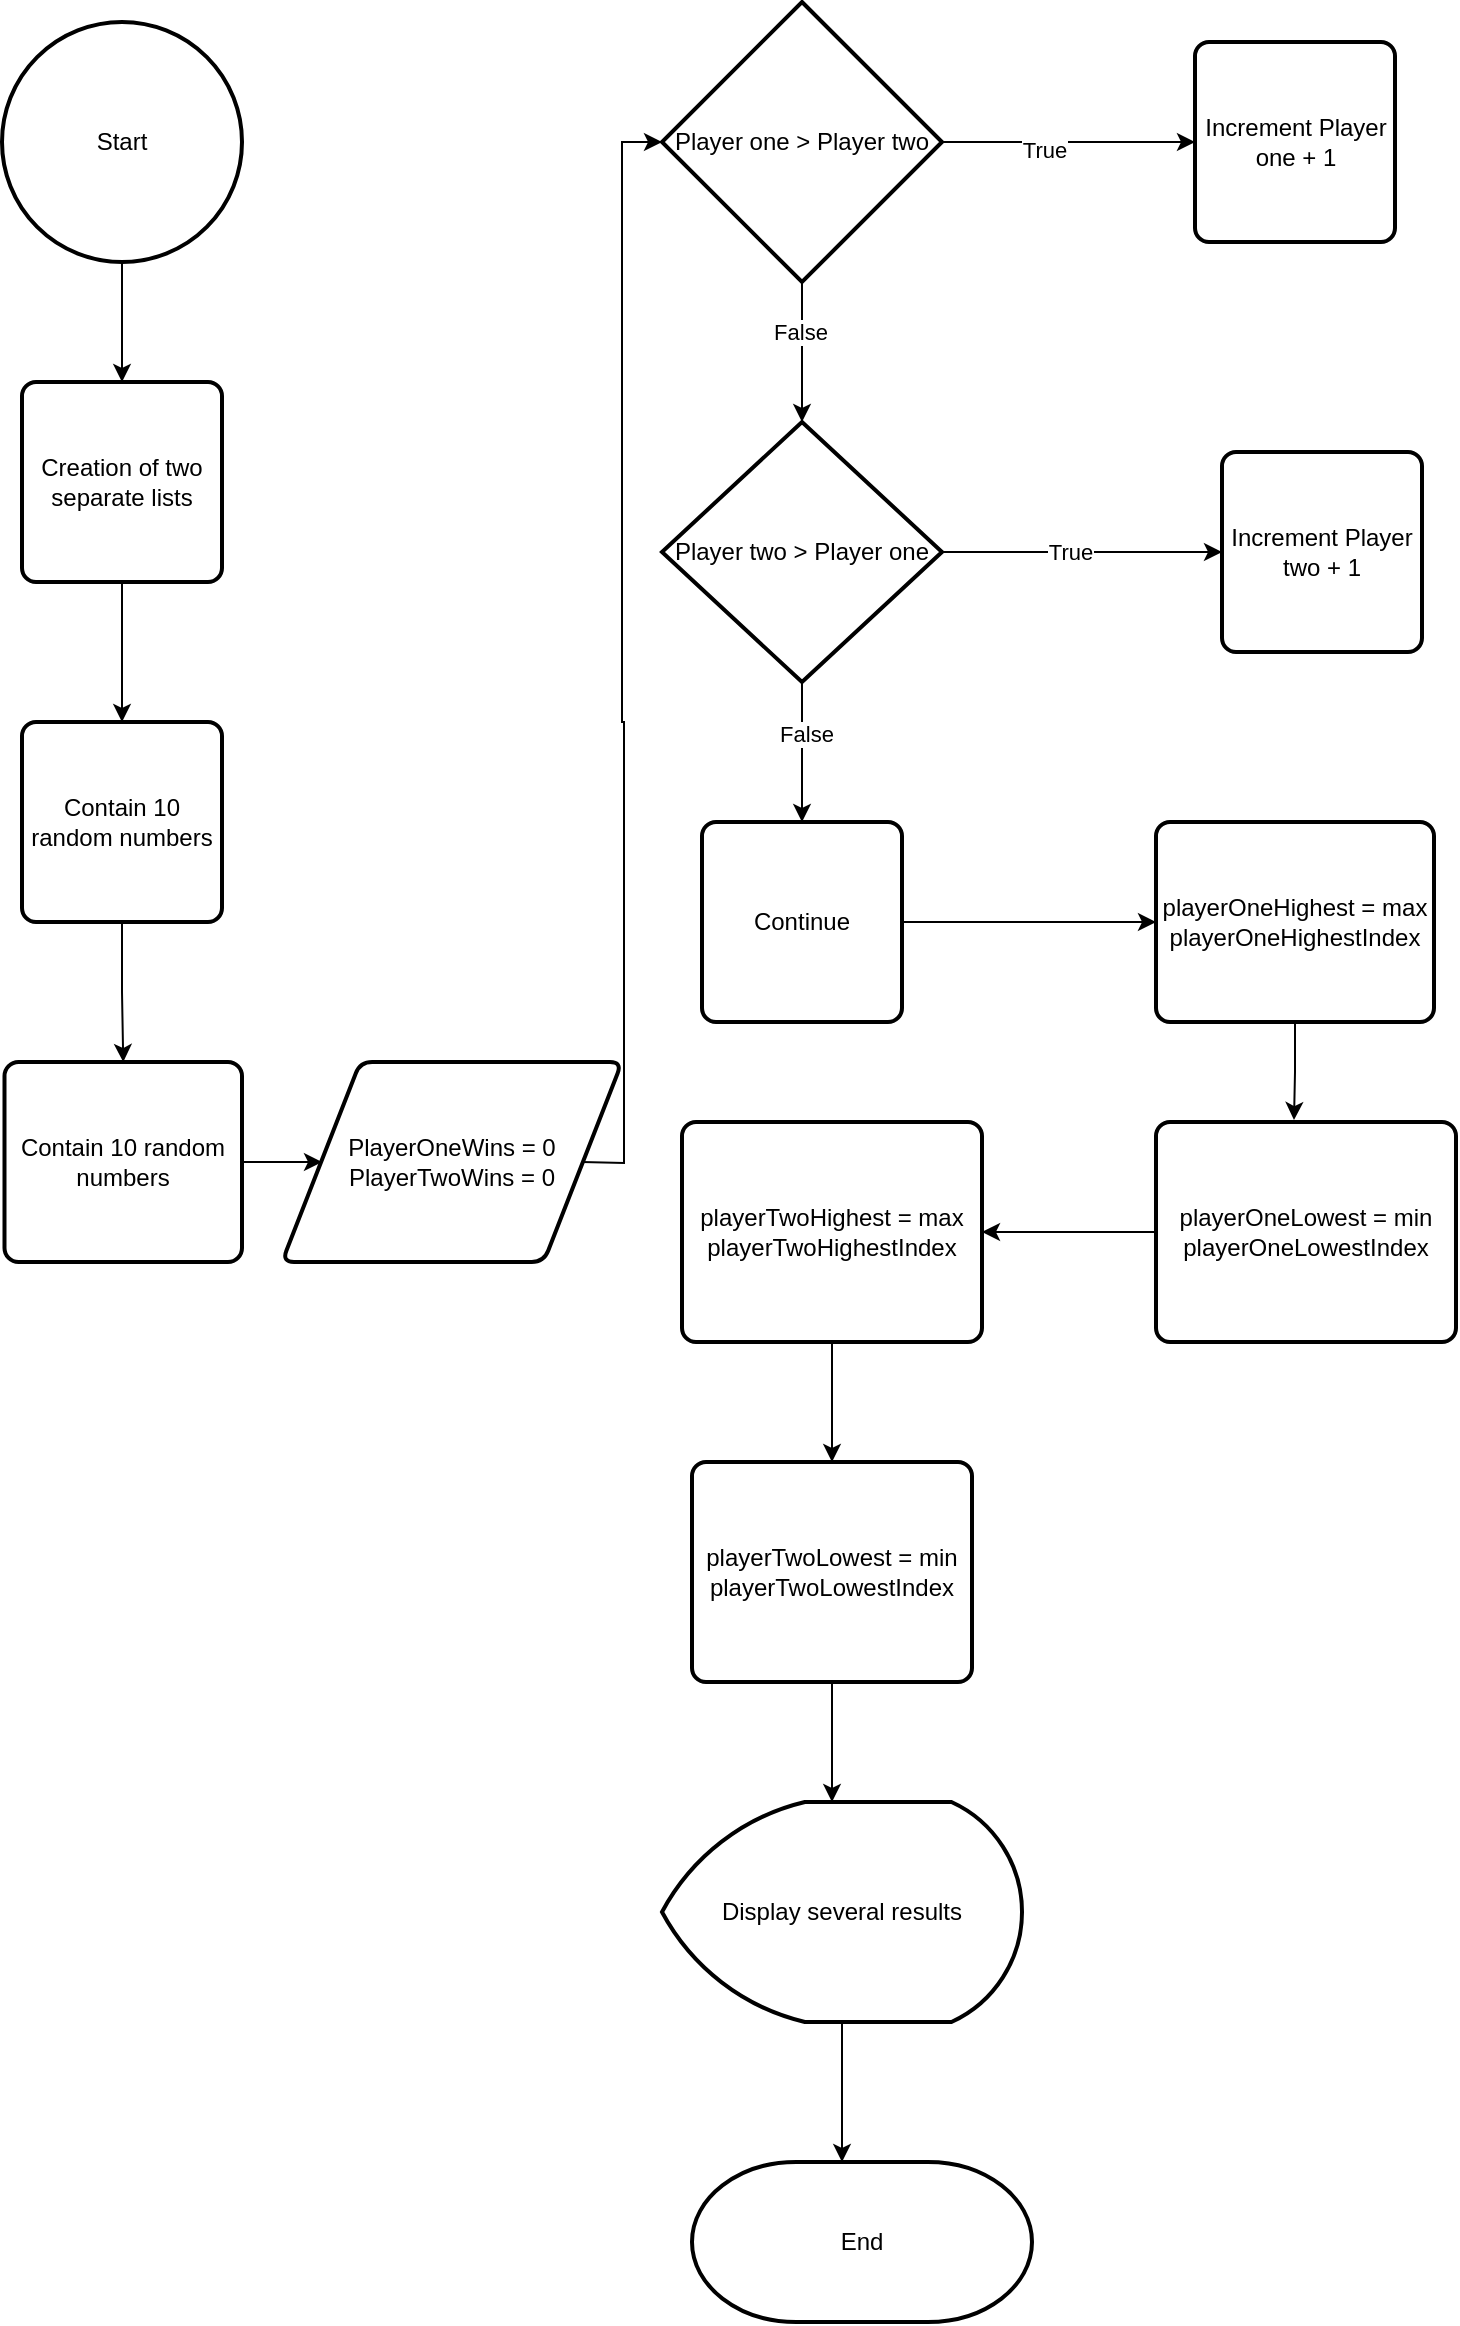 <mxfile version="26.1.0">
  <diagram id="C5RBs43oDa-KdzZeNtuy" name="Page-1">
    <mxGraphModel dx="794" dy="1851" grid="1" gridSize="10" guides="1" tooltips="1" connect="1" arrows="1" fold="1" page="1" pageScale="1" pageWidth="827" pageHeight="1169" math="0" shadow="0">
      <root>
        <mxCell id="WIyWlLk6GJQsqaUBKTNV-0" />
        <mxCell id="WIyWlLk6GJQsqaUBKTNV-1" parent="WIyWlLk6GJQsqaUBKTNV-0" />
        <mxCell id="0hJnIp_b2IKuKvgFVQQt-2" style="edgeStyle=orthogonalEdgeStyle;rounded=0;orthogonalLoop=1;jettySize=auto;html=1;entryX=0.5;entryY=0;entryDx=0;entryDy=0;" parent="WIyWlLk6GJQsqaUBKTNV-1" source="0hJnIp_b2IKuKvgFVQQt-0" target="0hJnIp_b2IKuKvgFVQQt-1" edge="1">
          <mxGeometry relative="1" as="geometry" />
        </mxCell>
        <mxCell id="0hJnIp_b2IKuKvgFVQQt-0" value="Start" style="strokeWidth=2;html=1;shape=mxgraph.flowchart.start_2;whiteSpace=wrap;" parent="WIyWlLk6GJQsqaUBKTNV-1" vertex="1">
          <mxGeometry x="50" y="-60" width="120" height="120" as="geometry" />
        </mxCell>
        <mxCell id="0hJnIp_b2IKuKvgFVQQt-4" style="edgeStyle=orthogonalEdgeStyle;rounded=0;orthogonalLoop=1;jettySize=auto;html=1;entryX=0.5;entryY=0;entryDx=0;entryDy=0;" parent="WIyWlLk6GJQsqaUBKTNV-1" source="0hJnIp_b2IKuKvgFVQQt-1" target="0hJnIp_b2IKuKvgFVQQt-3" edge="1">
          <mxGeometry relative="1" as="geometry" />
        </mxCell>
        <mxCell id="0hJnIp_b2IKuKvgFVQQt-1" value="Creation of two separate lists" style="rounded=1;whiteSpace=wrap;html=1;absoluteArcSize=1;arcSize=14;strokeWidth=2;" parent="WIyWlLk6GJQsqaUBKTNV-1" vertex="1">
          <mxGeometry x="60" y="120" width="100" height="100" as="geometry" />
        </mxCell>
        <mxCell id="0hJnIp_b2IKuKvgFVQQt-6" style="edgeStyle=orthogonalEdgeStyle;rounded=0;orthogonalLoop=1;jettySize=auto;html=1;entryX=0.5;entryY=0;entryDx=0;entryDy=0;" parent="WIyWlLk6GJQsqaUBKTNV-1" source="0hJnIp_b2IKuKvgFVQQt-3" target="0hJnIp_b2IKuKvgFVQQt-5" edge="1">
          <mxGeometry relative="1" as="geometry" />
        </mxCell>
        <mxCell id="0hJnIp_b2IKuKvgFVQQt-3" value="Contain 10 random numbers" style="rounded=1;whiteSpace=wrap;html=1;absoluteArcSize=1;arcSize=14;strokeWidth=2;" parent="WIyWlLk6GJQsqaUBKTNV-1" vertex="1">
          <mxGeometry x="60" y="290" width="100" height="100" as="geometry" />
        </mxCell>
        <mxCell id="1VgOl7zYtsieekUKWZTq-9" style="edgeStyle=orthogonalEdgeStyle;rounded=0;orthogonalLoop=1;jettySize=auto;html=1;entryX=0;entryY=0.5;entryDx=0;entryDy=0;" parent="WIyWlLk6GJQsqaUBKTNV-1" source="0hJnIp_b2IKuKvgFVQQt-5" edge="1">
          <mxGeometry relative="1" as="geometry">
            <mxPoint x="210" y="510" as="targetPoint" />
          </mxGeometry>
        </mxCell>
        <mxCell id="0hJnIp_b2IKuKvgFVQQt-5" value="Contain 10 random numbers" style="rounded=1;whiteSpace=wrap;html=1;absoluteArcSize=1;arcSize=14;strokeWidth=2;" parent="WIyWlLk6GJQsqaUBKTNV-1" vertex="1">
          <mxGeometry x="51.25" y="460" width="118.75" height="100" as="geometry" />
        </mxCell>
        <mxCell id="0hJnIp_b2IKuKvgFVQQt-12" style="edgeStyle=orthogonalEdgeStyle;rounded=0;orthogonalLoop=1;jettySize=auto;html=1;" parent="WIyWlLk6GJQsqaUBKTNV-1" source="0hJnIp_b2IKuKvgFVQQt-7" edge="1">
          <mxGeometry relative="1" as="geometry">
            <mxPoint x="646.5" as="targetPoint" />
          </mxGeometry>
        </mxCell>
        <mxCell id="0hJnIp_b2IKuKvgFVQQt-14" value="True" style="edgeLabel;html=1;align=center;verticalAlign=middle;resizable=0;points=[];" parent="0hJnIp_b2IKuKvgFVQQt-12" vertex="1" connectable="0">
          <mxGeometry x="-0.204" y="-4" relative="1" as="geometry">
            <mxPoint as="offset" />
          </mxGeometry>
        </mxCell>
        <mxCell id="0hJnIp_b2IKuKvgFVQQt-7" value="Player one &amp;gt; Player two" style="strokeWidth=2;html=1;shape=mxgraph.flowchart.decision;whiteSpace=wrap;" parent="WIyWlLk6GJQsqaUBKTNV-1" vertex="1">
          <mxGeometry x="380" y="-70" width="140" height="140" as="geometry" />
        </mxCell>
        <mxCell id="0hJnIp_b2IKuKvgFVQQt-13" value="Increment Player one + 1" style="rounded=1;whiteSpace=wrap;html=1;absoluteArcSize=1;arcSize=14;strokeWidth=2;" parent="WIyWlLk6GJQsqaUBKTNV-1" vertex="1">
          <mxGeometry x="646.5" y="-50" width="100" height="100" as="geometry" />
        </mxCell>
        <mxCell id="1VgOl7zYtsieekUKWZTq-2" style="edgeStyle=orthogonalEdgeStyle;rounded=0;orthogonalLoop=1;jettySize=auto;html=1;entryX=0;entryY=0.5;entryDx=0;entryDy=0;entryPerimeter=0;" parent="WIyWlLk6GJQsqaUBKTNV-1" target="0hJnIp_b2IKuKvgFVQQt-7" edge="1">
          <mxGeometry relative="1" as="geometry">
            <mxPoint x="340" y="510" as="sourcePoint" />
          </mxGeometry>
        </mxCell>
        <mxCell id="1VgOl7zYtsieekUKWZTq-12" style="edgeStyle=orthogonalEdgeStyle;rounded=0;orthogonalLoop=1;jettySize=auto;html=1;exitX=1;exitY=0.5;exitDx=0;exitDy=0;exitPerimeter=0;" parent="WIyWlLk6GJQsqaUBKTNV-1" source="1VgOl7zYtsieekUKWZTq-3" target="1VgOl7zYtsieekUKWZTq-13" edge="1">
          <mxGeometry relative="1" as="geometry">
            <mxPoint x="660" y="205" as="targetPoint" />
          </mxGeometry>
        </mxCell>
        <mxCell id="1VgOl7zYtsieekUKWZTq-14" value="True" style="edgeLabel;html=1;align=center;verticalAlign=middle;resizable=0;points=[];" parent="1VgOl7zYtsieekUKWZTq-12" vertex="1" connectable="0">
          <mxGeometry x="-0.086" relative="1" as="geometry">
            <mxPoint as="offset" />
          </mxGeometry>
        </mxCell>
        <mxCell id="1VgOl7zYtsieekUKWZTq-15" style="edgeStyle=orthogonalEdgeStyle;rounded=0;orthogonalLoop=1;jettySize=auto;html=1;exitX=0.5;exitY=1;exitDx=0;exitDy=0;exitPerimeter=0;" parent="WIyWlLk6GJQsqaUBKTNV-1" source="1VgOl7zYtsieekUKWZTq-3" edge="1">
          <mxGeometry relative="1" as="geometry">
            <mxPoint x="450" y="340" as="targetPoint" />
          </mxGeometry>
        </mxCell>
        <mxCell id="1VgOl7zYtsieekUKWZTq-16" value="False" style="edgeLabel;html=1;align=center;verticalAlign=middle;resizable=0;points=[];" parent="1VgOl7zYtsieekUKWZTq-15" vertex="1" connectable="0">
          <mxGeometry x="-0.262" y="2" relative="1" as="geometry">
            <mxPoint as="offset" />
          </mxGeometry>
        </mxCell>
        <mxCell id="1VgOl7zYtsieekUKWZTq-3" value="Player two &amp;gt; Player one" style="strokeWidth=2;html=1;shape=mxgraph.flowchart.decision;whiteSpace=wrap;" parent="WIyWlLk6GJQsqaUBKTNV-1" vertex="1">
          <mxGeometry x="380" y="140" width="140" height="130" as="geometry" />
        </mxCell>
        <mxCell id="1VgOl7zYtsieekUKWZTq-10" style="edgeStyle=orthogonalEdgeStyle;rounded=0;orthogonalLoop=1;jettySize=auto;html=1;entryX=0.5;entryY=0;entryDx=0;entryDy=0;entryPerimeter=0;" parent="WIyWlLk6GJQsqaUBKTNV-1" source="0hJnIp_b2IKuKvgFVQQt-7" target="1VgOl7zYtsieekUKWZTq-3" edge="1">
          <mxGeometry relative="1" as="geometry" />
        </mxCell>
        <mxCell id="1VgOl7zYtsieekUKWZTq-11" value="False" style="edgeLabel;html=1;align=center;verticalAlign=middle;resizable=0;points=[];" parent="1VgOl7zYtsieekUKWZTq-10" vertex="1" connectable="0">
          <mxGeometry x="-0.286" y="-1" relative="1" as="geometry">
            <mxPoint as="offset" />
          </mxGeometry>
        </mxCell>
        <mxCell id="1VgOl7zYtsieekUKWZTq-13" value="Increment Player two + 1" style="rounded=1;whiteSpace=wrap;html=1;absoluteArcSize=1;arcSize=14;strokeWidth=2;" parent="WIyWlLk6GJQsqaUBKTNV-1" vertex="1">
          <mxGeometry x="660" y="155" width="100" height="100" as="geometry" />
        </mxCell>
        <mxCell id="PPcXVhdm1KKsno6t_R-9-6" style="edgeStyle=orthogonalEdgeStyle;rounded=0;orthogonalLoop=1;jettySize=auto;html=1;entryX=0;entryY=0.5;entryDx=0;entryDy=0;" edge="1" parent="WIyWlLk6GJQsqaUBKTNV-1" source="1VgOl7zYtsieekUKWZTq-17" target="PPcXVhdm1KKsno6t_R-9-5">
          <mxGeometry relative="1" as="geometry">
            <mxPoint x="560" y="390" as="targetPoint" />
          </mxGeometry>
        </mxCell>
        <mxCell id="1VgOl7zYtsieekUKWZTq-17" value="Continue" style="rounded=1;whiteSpace=wrap;html=1;absoluteArcSize=1;arcSize=14;strokeWidth=2;" parent="WIyWlLk6GJQsqaUBKTNV-1" vertex="1">
          <mxGeometry x="400" y="340" width="100" height="100" as="geometry" />
        </mxCell>
        <mxCell id="PPcXVhdm1KKsno6t_R-9-8" style="edgeStyle=orthogonalEdgeStyle;rounded=0;orthogonalLoop=1;jettySize=auto;html=1;entryX=1;entryY=0.5;entryDx=0;entryDy=0;" edge="1" parent="WIyWlLk6GJQsqaUBKTNV-1" source="PPcXVhdm1KKsno6t_R-9-0" target="PPcXVhdm1KKsno6t_R-9-2">
          <mxGeometry relative="1" as="geometry" />
        </mxCell>
        <mxCell id="PPcXVhdm1KKsno6t_R-9-0" value="playerOneLowest = min&lt;div&gt;playerOneLowestIndex&lt;/div&gt;" style="rounded=1;whiteSpace=wrap;html=1;absoluteArcSize=1;arcSize=14;strokeWidth=2;" vertex="1" parent="WIyWlLk6GJQsqaUBKTNV-1">
          <mxGeometry x="627" y="490" width="150" height="110" as="geometry" />
        </mxCell>
        <mxCell id="PPcXVhdm1KKsno6t_R-9-9" style="edgeStyle=orthogonalEdgeStyle;rounded=0;orthogonalLoop=1;jettySize=auto;html=1;entryX=0.5;entryY=0;entryDx=0;entryDy=0;" edge="1" parent="WIyWlLk6GJQsqaUBKTNV-1" source="PPcXVhdm1KKsno6t_R-9-2" target="PPcXVhdm1KKsno6t_R-9-3">
          <mxGeometry relative="1" as="geometry" />
        </mxCell>
        <mxCell id="PPcXVhdm1KKsno6t_R-9-2" value="playerTwoHighest = max&lt;div&gt;playerTwoHighestIndex&lt;/div&gt;" style="rounded=1;whiteSpace=wrap;html=1;absoluteArcSize=1;arcSize=14;strokeWidth=2;" vertex="1" parent="WIyWlLk6GJQsqaUBKTNV-1">
          <mxGeometry x="390" y="490" width="150" height="110" as="geometry" />
        </mxCell>
        <mxCell id="PPcXVhdm1KKsno6t_R-9-14" style="edgeStyle=orthogonalEdgeStyle;rounded=0;orthogonalLoop=1;jettySize=auto;html=1;" edge="1" parent="WIyWlLk6GJQsqaUBKTNV-1" source="PPcXVhdm1KKsno6t_R-9-3">
          <mxGeometry relative="1" as="geometry">
            <mxPoint x="465" y="830" as="targetPoint" />
          </mxGeometry>
        </mxCell>
        <mxCell id="PPcXVhdm1KKsno6t_R-9-3" value="playerTwoLowest = min&lt;div&gt;playerTwoLowestIndex&lt;/div&gt;" style="rounded=1;whiteSpace=wrap;html=1;absoluteArcSize=1;arcSize=14;strokeWidth=2;" vertex="1" parent="WIyWlLk6GJQsqaUBKTNV-1">
          <mxGeometry x="395" y="660" width="140" height="110" as="geometry" />
        </mxCell>
        <mxCell id="PPcXVhdm1KKsno6t_R-9-5" value="playerOneHighest = max&lt;div&gt;playerOneHighestIndex&lt;/div&gt;" style="rounded=1;whiteSpace=wrap;html=1;absoluteArcSize=1;arcSize=14;strokeWidth=2;" vertex="1" parent="WIyWlLk6GJQsqaUBKTNV-1">
          <mxGeometry x="627" y="340" width="139" height="100" as="geometry" />
        </mxCell>
        <mxCell id="PPcXVhdm1KKsno6t_R-9-13" style="edgeStyle=orthogonalEdgeStyle;rounded=0;orthogonalLoop=1;jettySize=auto;html=1;entryX=0.46;entryY=-0.009;entryDx=0;entryDy=0;entryPerimeter=0;" edge="1" parent="WIyWlLk6GJQsqaUBKTNV-1" source="PPcXVhdm1KKsno6t_R-9-5" target="PPcXVhdm1KKsno6t_R-9-0">
          <mxGeometry relative="1" as="geometry" />
        </mxCell>
        <mxCell id="PPcXVhdm1KKsno6t_R-9-16" value="PlayerOneWins = 0&lt;div&gt;PlayerTwoWins = 0&lt;/div&gt;" style="shape=parallelogram;html=1;strokeWidth=2;perimeter=parallelogramPerimeter;whiteSpace=wrap;rounded=1;arcSize=12;size=0.23;" vertex="1" parent="WIyWlLk6GJQsqaUBKTNV-1">
          <mxGeometry x="190" y="460" width="170" height="100" as="geometry" />
        </mxCell>
        <mxCell id="PPcXVhdm1KKsno6t_R-9-18" style="edgeStyle=orthogonalEdgeStyle;rounded=0;orthogonalLoop=1;jettySize=auto;html=1;" edge="1" parent="WIyWlLk6GJQsqaUBKTNV-1" source="PPcXVhdm1KKsno6t_R-9-17">
          <mxGeometry relative="1" as="geometry">
            <mxPoint x="470" y="1010" as="targetPoint" />
          </mxGeometry>
        </mxCell>
        <mxCell id="PPcXVhdm1KKsno6t_R-9-17" value="Display several results" style="strokeWidth=2;html=1;shape=mxgraph.flowchart.display;whiteSpace=wrap;" vertex="1" parent="WIyWlLk6GJQsqaUBKTNV-1">
          <mxGeometry x="380" y="830" width="180" height="110" as="geometry" />
        </mxCell>
        <mxCell id="PPcXVhdm1KKsno6t_R-9-19" value="End" style="strokeWidth=2;html=1;shape=mxgraph.flowchart.terminator;whiteSpace=wrap;" vertex="1" parent="WIyWlLk6GJQsqaUBKTNV-1">
          <mxGeometry x="395" y="1010" width="170" height="80" as="geometry" />
        </mxCell>
      </root>
    </mxGraphModel>
  </diagram>
</mxfile>
